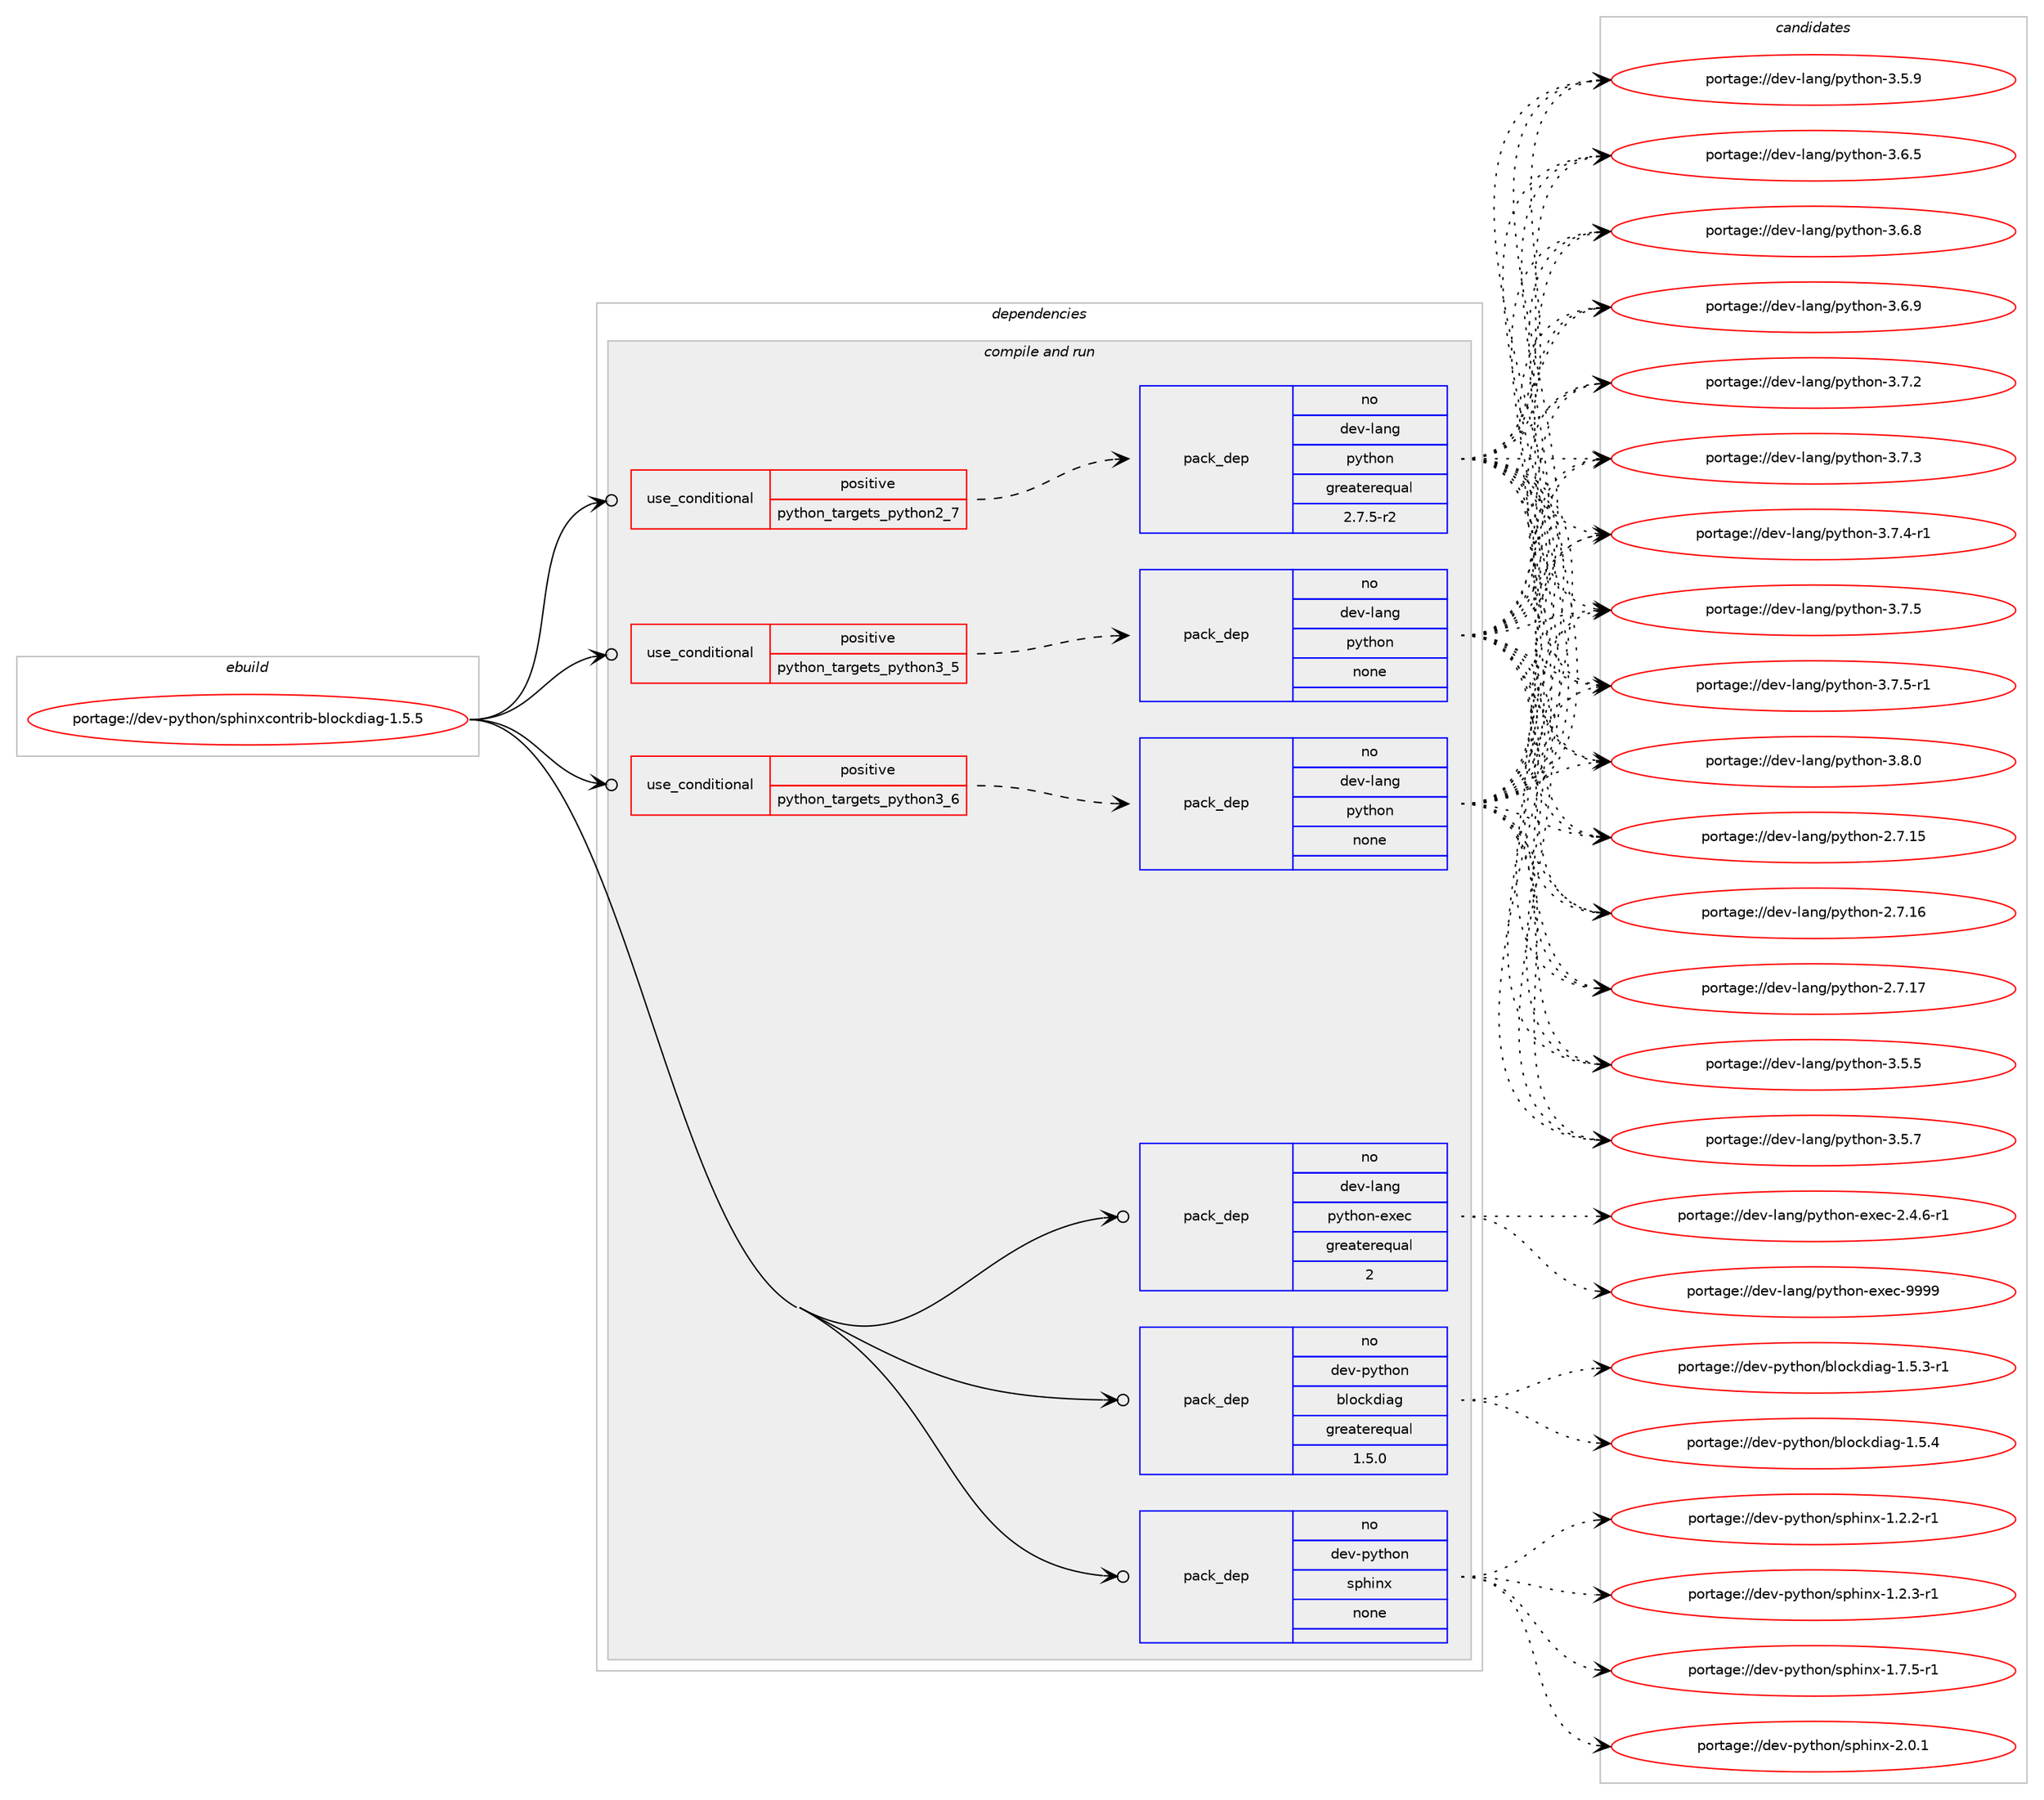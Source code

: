 digraph prolog {

# *************
# Graph options
# *************

newrank=true;
concentrate=true;
compound=true;
graph [rankdir=LR,fontname=Helvetica,fontsize=10,ranksep=1.5];#, ranksep=2.5, nodesep=0.2];
edge  [arrowhead=vee];
node  [fontname=Helvetica,fontsize=10];

# **********
# The ebuild
# **********

subgraph cluster_leftcol {
color=gray;
rank=same;
label=<<i>ebuild</i>>;
id [label="portage://dev-python/sphinxcontrib-blockdiag-1.5.5", color=red, width=4, href="../dev-python/sphinxcontrib-blockdiag-1.5.5.svg"];
}

# ****************
# The dependencies
# ****************

subgraph cluster_midcol {
color=gray;
label=<<i>dependencies</i>>;
subgraph cluster_compile {
fillcolor="#eeeeee";
style=filled;
label=<<i>compile</i>>;
}
subgraph cluster_compileandrun {
fillcolor="#eeeeee";
style=filled;
label=<<i>compile and run</i>>;
subgraph cond39008 {
dependency173273 [label=<<TABLE BORDER="0" CELLBORDER="1" CELLSPACING="0" CELLPADDING="4"><TR><TD ROWSPAN="3" CELLPADDING="10">use_conditional</TD></TR><TR><TD>positive</TD></TR><TR><TD>python_targets_python2_7</TD></TR></TABLE>>, shape=none, color=red];
subgraph pack130862 {
dependency173274 [label=<<TABLE BORDER="0" CELLBORDER="1" CELLSPACING="0" CELLPADDING="4" WIDTH="220"><TR><TD ROWSPAN="6" CELLPADDING="30">pack_dep</TD></TR><TR><TD WIDTH="110">no</TD></TR><TR><TD>dev-lang</TD></TR><TR><TD>python</TD></TR><TR><TD>greaterequal</TD></TR><TR><TD>2.7.5-r2</TD></TR></TABLE>>, shape=none, color=blue];
}
dependency173273:e -> dependency173274:w [weight=20,style="dashed",arrowhead="vee"];
}
id:e -> dependency173273:w [weight=20,style="solid",arrowhead="odotvee"];
subgraph cond39009 {
dependency173275 [label=<<TABLE BORDER="0" CELLBORDER="1" CELLSPACING="0" CELLPADDING="4"><TR><TD ROWSPAN="3" CELLPADDING="10">use_conditional</TD></TR><TR><TD>positive</TD></TR><TR><TD>python_targets_python3_5</TD></TR></TABLE>>, shape=none, color=red];
subgraph pack130863 {
dependency173276 [label=<<TABLE BORDER="0" CELLBORDER="1" CELLSPACING="0" CELLPADDING="4" WIDTH="220"><TR><TD ROWSPAN="6" CELLPADDING="30">pack_dep</TD></TR><TR><TD WIDTH="110">no</TD></TR><TR><TD>dev-lang</TD></TR><TR><TD>python</TD></TR><TR><TD>none</TD></TR><TR><TD></TD></TR></TABLE>>, shape=none, color=blue];
}
dependency173275:e -> dependency173276:w [weight=20,style="dashed",arrowhead="vee"];
}
id:e -> dependency173275:w [weight=20,style="solid",arrowhead="odotvee"];
subgraph cond39010 {
dependency173277 [label=<<TABLE BORDER="0" CELLBORDER="1" CELLSPACING="0" CELLPADDING="4"><TR><TD ROWSPAN="3" CELLPADDING="10">use_conditional</TD></TR><TR><TD>positive</TD></TR><TR><TD>python_targets_python3_6</TD></TR></TABLE>>, shape=none, color=red];
subgraph pack130864 {
dependency173278 [label=<<TABLE BORDER="0" CELLBORDER="1" CELLSPACING="0" CELLPADDING="4" WIDTH="220"><TR><TD ROWSPAN="6" CELLPADDING="30">pack_dep</TD></TR><TR><TD WIDTH="110">no</TD></TR><TR><TD>dev-lang</TD></TR><TR><TD>python</TD></TR><TR><TD>none</TD></TR><TR><TD></TD></TR></TABLE>>, shape=none, color=blue];
}
dependency173277:e -> dependency173278:w [weight=20,style="dashed",arrowhead="vee"];
}
id:e -> dependency173277:w [weight=20,style="solid",arrowhead="odotvee"];
subgraph pack130865 {
dependency173279 [label=<<TABLE BORDER="0" CELLBORDER="1" CELLSPACING="0" CELLPADDING="4" WIDTH="220"><TR><TD ROWSPAN="6" CELLPADDING="30">pack_dep</TD></TR><TR><TD WIDTH="110">no</TD></TR><TR><TD>dev-lang</TD></TR><TR><TD>python-exec</TD></TR><TR><TD>greaterequal</TD></TR><TR><TD>2</TD></TR></TABLE>>, shape=none, color=blue];
}
id:e -> dependency173279:w [weight=20,style="solid",arrowhead="odotvee"];
subgraph pack130866 {
dependency173280 [label=<<TABLE BORDER="0" CELLBORDER="1" CELLSPACING="0" CELLPADDING="4" WIDTH="220"><TR><TD ROWSPAN="6" CELLPADDING="30">pack_dep</TD></TR><TR><TD WIDTH="110">no</TD></TR><TR><TD>dev-python</TD></TR><TR><TD>blockdiag</TD></TR><TR><TD>greaterequal</TD></TR><TR><TD>1.5.0</TD></TR></TABLE>>, shape=none, color=blue];
}
id:e -> dependency173280:w [weight=20,style="solid",arrowhead="odotvee"];
subgraph pack130867 {
dependency173281 [label=<<TABLE BORDER="0" CELLBORDER="1" CELLSPACING="0" CELLPADDING="4" WIDTH="220"><TR><TD ROWSPAN="6" CELLPADDING="30">pack_dep</TD></TR><TR><TD WIDTH="110">no</TD></TR><TR><TD>dev-python</TD></TR><TR><TD>sphinx</TD></TR><TR><TD>none</TD></TR><TR><TD></TD></TR></TABLE>>, shape=none, color=blue];
}
id:e -> dependency173281:w [weight=20,style="solid",arrowhead="odotvee"];
}
subgraph cluster_run {
fillcolor="#eeeeee";
style=filled;
label=<<i>run</i>>;
}
}

# **************
# The candidates
# **************

subgraph cluster_choices {
rank=same;
color=gray;
label=<<i>candidates</i>>;

subgraph choice130862 {
color=black;
nodesep=1;
choiceportage10010111845108971101034711212111610411111045504655464953 [label="portage://dev-lang/python-2.7.15", color=red, width=4,href="../dev-lang/python-2.7.15.svg"];
choiceportage10010111845108971101034711212111610411111045504655464954 [label="portage://dev-lang/python-2.7.16", color=red, width=4,href="../dev-lang/python-2.7.16.svg"];
choiceportage10010111845108971101034711212111610411111045504655464955 [label="portage://dev-lang/python-2.7.17", color=red, width=4,href="../dev-lang/python-2.7.17.svg"];
choiceportage100101118451089711010347112121116104111110455146534653 [label="portage://dev-lang/python-3.5.5", color=red, width=4,href="../dev-lang/python-3.5.5.svg"];
choiceportage100101118451089711010347112121116104111110455146534655 [label="portage://dev-lang/python-3.5.7", color=red, width=4,href="../dev-lang/python-3.5.7.svg"];
choiceportage100101118451089711010347112121116104111110455146534657 [label="portage://dev-lang/python-3.5.9", color=red, width=4,href="../dev-lang/python-3.5.9.svg"];
choiceportage100101118451089711010347112121116104111110455146544653 [label="portage://dev-lang/python-3.6.5", color=red, width=4,href="../dev-lang/python-3.6.5.svg"];
choiceportage100101118451089711010347112121116104111110455146544656 [label="portage://dev-lang/python-3.6.8", color=red, width=4,href="../dev-lang/python-3.6.8.svg"];
choiceportage100101118451089711010347112121116104111110455146544657 [label="portage://dev-lang/python-3.6.9", color=red, width=4,href="../dev-lang/python-3.6.9.svg"];
choiceportage100101118451089711010347112121116104111110455146554650 [label="portage://dev-lang/python-3.7.2", color=red, width=4,href="../dev-lang/python-3.7.2.svg"];
choiceportage100101118451089711010347112121116104111110455146554651 [label="portage://dev-lang/python-3.7.3", color=red, width=4,href="../dev-lang/python-3.7.3.svg"];
choiceportage1001011184510897110103471121211161041111104551465546524511449 [label="portage://dev-lang/python-3.7.4-r1", color=red, width=4,href="../dev-lang/python-3.7.4-r1.svg"];
choiceportage100101118451089711010347112121116104111110455146554653 [label="portage://dev-lang/python-3.7.5", color=red, width=4,href="../dev-lang/python-3.7.5.svg"];
choiceportage1001011184510897110103471121211161041111104551465546534511449 [label="portage://dev-lang/python-3.7.5-r1", color=red, width=4,href="../dev-lang/python-3.7.5-r1.svg"];
choiceportage100101118451089711010347112121116104111110455146564648 [label="portage://dev-lang/python-3.8.0", color=red, width=4,href="../dev-lang/python-3.8.0.svg"];
dependency173274:e -> choiceportage10010111845108971101034711212111610411111045504655464953:w [style=dotted,weight="100"];
dependency173274:e -> choiceportage10010111845108971101034711212111610411111045504655464954:w [style=dotted,weight="100"];
dependency173274:e -> choiceportage10010111845108971101034711212111610411111045504655464955:w [style=dotted,weight="100"];
dependency173274:e -> choiceportage100101118451089711010347112121116104111110455146534653:w [style=dotted,weight="100"];
dependency173274:e -> choiceportage100101118451089711010347112121116104111110455146534655:w [style=dotted,weight="100"];
dependency173274:e -> choiceportage100101118451089711010347112121116104111110455146534657:w [style=dotted,weight="100"];
dependency173274:e -> choiceportage100101118451089711010347112121116104111110455146544653:w [style=dotted,weight="100"];
dependency173274:e -> choiceportage100101118451089711010347112121116104111110455146544656:w [style=dotted,weight="100"];
dependency173274:e -> choiceportage100101118451089711010347112121116104111110455146544657:w [style=dotted,weight="100"];
dependency173274:e -> choiceportage100101118451089711010347112121116104111110455146554650:w [style=dotted,weight="100"];
dependency173274:e -> choiceportage100101118451089711010347112121116104111110455146554651:w [style=dotted,weight="100"];
dependency173274:e -> choiceportage1001011184510897110103471121211161041111104551465546524511449:w [style=dotted,weight="100"];
dependency173274:e -> choiceportage100101118451089711010347112121116104111110455146554653:w [style=dotted,weight="100"];
dependency173274:e -> choiceportage1001011184510897110103471121211161041111104551465546534511449:w [style=dotted,weight="100"];
dependency173274:e -> choiceportage100101118451089711010347112121116104111110455146564648:w [style=dotted,weight="100"];
}
subgraph choice130863 {
color=black;
nodesep=1;
choiceportage10010111845108971101034711212111610411111045504655464953 [label="portage://dev-lang/python-2.7.15", color=red, width=4,href="../dev-lang/python-2.7.15.svg"];
choiceportage10010111845108971101034711212111610411111045504655464954 [label="portage://dev-lang/python-2.7.16", color=red, width=4,href="../dev-lang/python-2.7.16.svg"];
choiceportage10010111845108971101034711212111610411111045504655464955 [label="portage://dev-lang/python-2.7.17", color=red, width=4,href="../dev-lang/python-2.7.17.svg"];
choiceportage100101118451089711010347112121116104111110455146534653 [label="portage://dev-lang/python-3.5.5", color=red, width=4,href="../dev-lang/python-3.5.5.svg"];
choiceportage100101118451089711010347112121116104111110455146534655 [label="portage://dev-lang/python-3.5.7", color=red, width=4,href="../dev-lang/python-3.5.7.svg"];
choiceportage100101118451089711010347112121116104111110455146534657 [label="portage://dev-lang/python-3.5.9", color=red, width=4,href="../dev-lang/python-3.5.9.svg"];
choiceportage100101118451089711010347112121116104111110455146544653 [label="portage://dev-lang/python-3.6.5", color=red, width=4,href="../dev-lang/python-3.6.5.svg"];
choiceportage100101118451089711010347112121116104111110455146544656 [label="portage://dev-lang/python-3.6.8", color=red, width=4,href="../dev-lang/python-3.6.8.svg"];
choiceportage100101118451089711010347112121116104111110455146544657 [label="portage://dev-lang/python-3.6.9", color=red, width=4,href="../dev-lang/python-3.6.9.svg"];
choiceportage100101118451089711010347112121116104111110455146554650 [label="portage://dev-lang/python-3.7.2", color=red, width=4,href="../dev-lang/python-3.7.2.svg"];
choiceportage100101118451089711010347112121116104111110455146554651 [label="portage://dev-lang/python-3.7.3", color=red, width=4,href="../dev-lang/python-3.7.3.svg"];
choiceportage1001011184510897110103471121211161041111104551465546524511449 [label="portage://dev-lang/python-3.7.4-r1", color=red, width=4,href="../dev-lang/python-3.7.4-r1.svg"];
choiceportage100101118451089711010347112121116104111110455146554653 [label="portage://dev-lang/python-3.7.5", color=red, width=4,href="../dev-lang/python-3.7.5.svg"];
choiceportage1001011184510897110103471121211161041111104551465546534511449 [label="portage://dev-lang/python-3.7.5-r1", color=red, width=4,href="../dev-lang/python-3.7.5-r1.svg"];
choiceportage100101118451089711010347112121116104111110455146564648 [label="portage://dev-lang/python-3.8.0", color=red, width=4,href="../dev-lang/python-3.8.0.svg"];
dependency173276:e -> choiceportage10010111845108971101034711212111610411111045504655464953:w [style=dotted,weight="100"];
dependency173276:e -> choiceportage10010111845108971101034711212111610411111045504655464954:w [style=dotted,weight="100"];
dependency173276:e -> choiceportage10010111845108971101034711212111610411111045504655464955:w [style=dotted,weight="100"];
dependency173276:e -> choiceportage100101118451089711010347112121116104111110455146534653:w [style=dotted,weight="100"];
dependency173276:e -> choiceportage100101118451089711010347112121116104111110455146534655:w [style=dotted,weight="100"];
dependency173276:e -> choiceportage100101118451089711010347112121116104111110455146534657:w [style=dotted,weight="100"];
dependency173276:e -> choiceportage100101118451089711010347112121116104111110455146544653:w [style=dotted,weight="100"];
dependency173276:e -> choiceportage100101118451089711010347112121116104111110455146544656:w [style=dotted,weight="100"];
dependency173276:e -> choiceportage100101118451089711010347112121116104111110455146544657:w [style=dotted,weight="100"];
dependency173276:e -> choiceportage100101118451089711010347112121116104111110455146554650:w [style=dotted,weight="100"];
dependency173276:e -> choiceportage100101118451089711010347112121116104111110455146554651:w [style=dotted,weight="100"];
dependency173276:e -> choiceportage1001011184510897110103471121211161041111104551465546524511449:w [style=dotted,weight="100"];
dependency173276:e -> choiceportage100101118451089711010347112121116104111110455146554653:w [style=dotted,weight="100"];
dependency173276:e -> choiceportage1001011184510897110103471121211161041111104551465546534511449:w [style=dotted,weight="100"];
dependency173276:e -> choiceportage100101118451089711010347112121116104111110455146564648:w [style=dotted,weight="100"];
}
subgraph choice130864 {
color=black;
nodesep=1;
choiceportage10010111845108971101034711212111610411111045504655464953 [label="portage://dev-lang/python-2.7.15", color=red, width=4,href="../dev-lang/python-2.7.15.svg"];
choiceportage10010111845108971101034711212111610411111045504655464954 [label="portage://dev-lang/python-2.7.16", color=red, width=4,href="../dev-lang/python-2.7.16.svg"];
choiceportage10010111845108971101034711212111610411111045504655464955 [label="portage://dev-lang/python-2.7.17", color=red, width=4,href="../dev-lang/python-2.7.17.svg"];
choiceportage100101118451089711010347112121116104111110455146534653 [label="portage://dev-lang/python-3.5.5", color=red, width=4,href="../dev-lang/python-3.5.5.svg"];
choiceportage100101118451089711010347112121116104111110455146534655 [label="portage://dev-lang/python-3.5.7", color=red, width=4,href="../dev-lang/python-3.5.7.svg"];
choiceportage100101118451089711010347112121116104111110455146534657 [label="portage://dev-lang/python-3.5.9", color=red, width=4,href="../dev-lang/python-3.5.9.svg"];
choiceportage100101118451089711010347112121116104111110455146544653 [label="portage://dev-lang/python-3.6.5", color=red, width=4,href="../dev-lang/python-3.6.5.svg"];
choiceportage100101118451089711010347112121116104111110455146544656 [label="portage://dev-lang/python-3.6.8", color=red, width=4,href="../dev-lang/python-3.6.8.svg"];
choiceportage100101118451089711010347112121116104111110455146544657 [label="portage://dev-lang/python-3.6.9", color=red, width=4,href="../dev-lang/python-3.6.9.svg"];
choiceportage100101118451089711010347112121116104111110455146554650 [label="portage://dev-lang/python-3.7.2", color=red, width=4,href="../dev-lang/python-3.7.2.svg"];
choiceportage100101118451089711010347112121116104111110455146554651 [label="portage://dev-lang/python-3.7.3", color=red, width=4,href="../dev-lang/python-3.7.3.svg"];
choiceportage1001011184510897110103471121211161041111104551465546524511449 [label="portage://dev-lang/python-3.7.4-r1", color=red, width=4,href="../dev-lang/python-3.7.4-r1.svg"];
choiceportage100101118451089711010347112121116104111110455146554653 [label="portage://dev-lang/python-3.7.5", color=red, width=4,href="../dev-lang/python-3.7.5.svg"];
choiceportage1001011184510897110103471121211161041111104551465546534511449 [label="portage://dev-lang/python-3.7.5-r1", color=red, width=4,href="../dev-lang/python-3.7.5-r1.svg"];
choiceportage100101118451089711010347112121116104111110455146564648 [label="portage://dev-lang/python-3.8.0", color=red, width=4,href="../dev-lang/python-3.8.0.svg"];
dependency173278:e -> choiceportage10010111845108971101034711212111610411111045504655464953:w [style=dotted,weight="100"];
dependency173278:e -> choiceportage10010111845108971101034711212111610411111045504655464954:w [style=dotted,weight="100"];
dependency173278:e -> choiceportage10010111845108971101034711212111610411111045504655464955:w [style=dotted,weight="100"];
dependency173278:e -> choiceportage100101118451089711010347112121116104111110455146534653:w [style=dotted,weight="100"];
dependency173278:e -> choiceportage100101118451089711010347112121116104111110455146534655:w [style=dotted,weight="100"];
dependency173278:e -> choiceportage100101118451089711010347112121116104111110455146534657:w [style=dotted,weight="100"];
dependency173278:e -> choiceportage100101118451089711010347112121116104111110455146544653:w [style=dotted,weight="100"];
dependency173278:e -> choiceportage100101118451089711010347112121116104111110455146544656:w [style=dotted,weight="100"];
dependency173278:e -> choiceportage100101118451089711010347112121116104111110455146544657:w [style=dotted,weight="100"];
dependency173278:e -> choiceportage100101118451089711010347112121116104111110455146554650:w [style=dotted,weight="100"];
dependency173278:e -> choiceportage100101118451089711010347112121116104111110455146554651:w [style=dotted,weight="100"];
dependency173278:e -> choiceportage1001011184510897110103471121211161041111104551465546524511449:w [style=dotted,weight="100"];
dependency173278:e -> choiceportage100101118451089711010347112121116104111110455146554653:w [style=dotted,weight="100"];
dependency173278:e -> choiceportage1001011184510897110103471121211161041111104551465546534511449:w [style=dotted,weight="100"];
dependency173278:e -> choiceportage100101118451089711010347112121116104111110455146564648:w [style=dotted,weight="100"];
}
subgraph choice130865 {
color=black;
nodesep=1;
choiceportage10010111845108971101034711212111610411111045101120101994550465246544511449 [label="portage://dev-lang/python-exec-2.4.6-r1", color=red, width=4,href="../dev-lang/python-exec-2.4.6-r1.svg"];
choiceportage10010111845108971101034711212111610411111045101120101994557575757 [label="portage://dev-lang/python-exec-9999", color=red, width=4,href="../dev-lang/python-exec-9999.svg"];
dependency173279:e -> choiceportage10010111845108971101034711212111610411111045101120101994550465246544511449:w [style=dotted,weight="100"];
dependency173279:e -> choiceportage10010111845108971101034711212111610411111045101120101994557575757:w [style=dotted,weight="100"];
}
subgraph choice130866 {
color=black;
nodesep=1;
choiceportage10010111845112121116104111110479810811199107100105971034549465346514511449 [label="portage://dev-python/blockdiag-1.5.3-r1", color=red, width=4,href="../dev-python/blockdiag-1.5.3-r1.svg"];
choiceportage1001011184511212111610411111047981081119910710010597103454946534652 [label="portage://dev-python/blockdiag-1.5.4", color=red, width=4,href="../dev-python/blockdiag-1.5.4.svg"];
dependency173280:e -> choiceportage10010111845112121116104111110479810811199107100105971034549465346514511449:w [style=dotted,weight="100"];
dependency173280:e -> choiceportage1001011184511212111610411111047981081119910710010597103454946534652:w [style=dotted,weight="100"];
}
subgraph choice130867 {
color=black;
nodesep=1;
choiceportage10010111845112121116104111110471151121041051101204549465046504511449 [label="portage://dev-python/sphinx-1.2.2-r1", color=red, width=4,href="../dev-python/sphinx-1.2.2-r1.svg"];
choiceportage10010111845112121116104111110471151121041051101204549465046514511449 [label="portage://dev-python/sphinx-1.2.3-r1", color=red, width=4,href="../dev-python/sphinx-1.2.3-r1.svg"];
choiceportage10010111845112121116104111110471151121041051101204549465546534511449 [label="portage://dev-python/sphinx-1.7.5-r1", color=red, width=4,href="../dev-python/sphinx-1.7.5-r1.svg"];
choiceportage1001011184511212111610411111047115112104105110120455046484649 [label="portage://dev-python/sphinx-2.0.1", color=red, width=4,href="../dev-python/sphinx-2.0.1.svg"];
dependency173281:e -> choiceportage10010111845112121116104111110471151121041051101204549465046504511449:w [style=dotted,weight="100"];
dependency173281:e -> choiceportage10010111845112121116104111110471151121041051101204549465046514511449:w [style=dotted,weight="100"];
dependency173281:e -> choiceportage10010111845112121116104111110471151121041051101204549465546534511449:w [style=dotted,weight="100"];
dependency173281:e -> choiceportage1001011184511212111610411111047115112104105110120455046484649:w [style=dotted,weight="100"];
}
}

}
